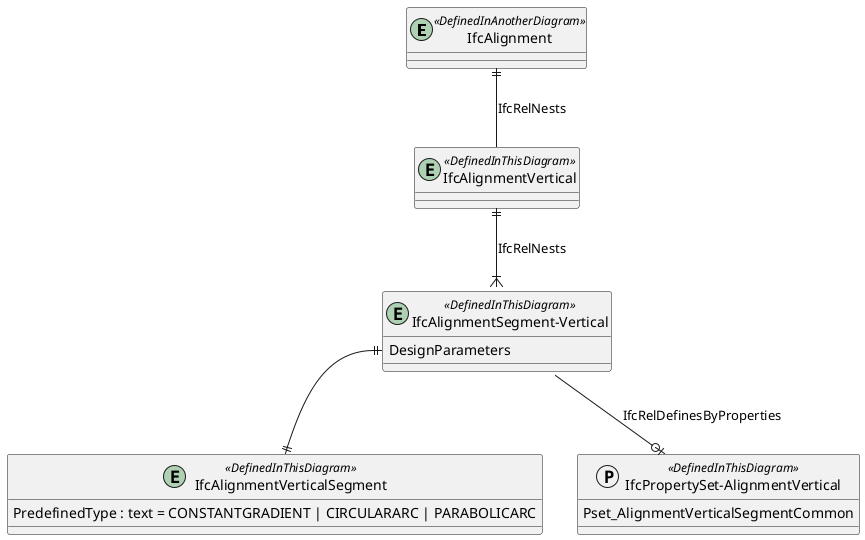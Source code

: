 @startuml 

entity IfcAlignment <<DefinedInAnotherDiagram>>

entity IfcAlignmentVertical <<DefinedInThisDiagram>>


entity IfcAlignmentSegment-Vertical <<DefinedInThisDiagram>>
{
    DesignParameters
}

IfcAlignmentVertical ||--|{ "IfcAlignmentSegment-Vertical" : IfcRelNests

entity IfcAlignmentVerticalSegment <<DefinedInThisDiagram>>
{
    PredefinedType : text = CONSTANTGRADIENT | CIRCULARARC | PARABOLICARC
}


"IfcAlignmentSegment-Vertical::DesignParameters" ||--|| IfcAlignmentVerticalSegment

IfcAlignment ||-- IfcAlignmentVertical : IfcRelNests


protocol "IfcPropertySet-AlignmentVertical" <<DefinedInThisDiagram>>
{
  Pset_AlignmentVerticalSegmentCommon
}
"IfcAlignmentSegment-Vertical" --o| "IfcPropertySet-AlignmentVertical" : IfcRelDefinesByProperties

@enduml
